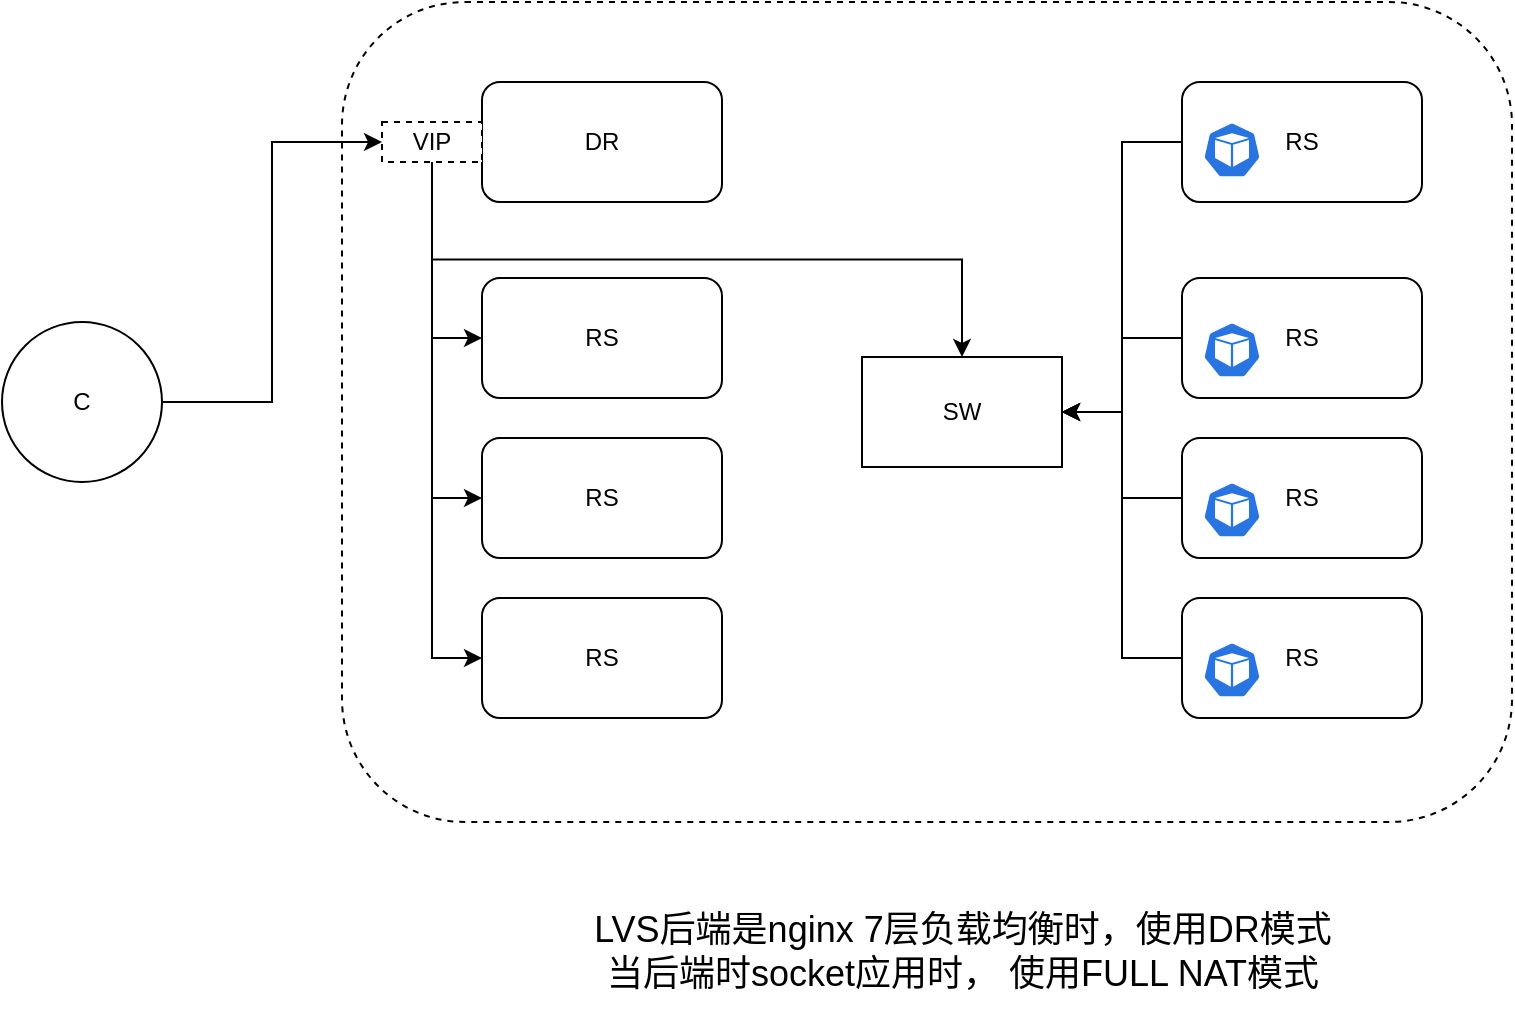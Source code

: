 <mxfile version="16.1.2" type="device"><diagram id="PTZsHCB3CAhgSk-BPXyP" name="第 1 页"><mxGraphModel dx="1106" dy="841" grid="1" gridSize="10" guides="1" tooltips="1" connect="1" arrows="1" fold="1" page="1" pageScale="1" pageWidth="827" pageHeight="1169" math="0" shadow="0"><root><mxCell id="0"/><mxCell id="1" parent="0"/><mxCell id="JL0SB9ZkhiagUbo2iWCX-13" value="" style="rounded=1;whiteSpace=wrap;html=1;dashed=1;fillColor=none;" vertex="1" parent="1"><mxGeometry x="313" y="140" width="585" height="410" as="geometry"/></mxCell><mxCell id="JL0SB9ZkhiagUbo2iWCX-9" style="edgeStyle=orthogonalEdgeStyle;rounded=0;orthogonalLoop=1;jettySize=auto;html=1;entryX=0;entryY=0.5;entryDx=0;entryDy=0;" edge="1" parent="1" source="JL0SB9ZkhiagUbo2iWCX-1" target="JL0SB9ZkhiagUbo2iWCX-8"><mxGeometry relative="1" as="geometry"/></mxCell><mxCell id="JL0SB9ZkhiagUbo2iWCX-1" value="C" style="ellipse;whiteSpace=wrap;html=1;aspect=fixed;" vertex="1" parent="1"><mxGeometry x="143" y="300" width="80" height="80" as="geometry"/></mxCell><mxCell id="JL0SB9ZkhiagUbo2iWCX-2" value="DR" style="rounded=1;whiteSpace=wrap;html=1;" vertex="1" parent="1"><mxGeometry x="383" y="180" width="120" height="60" as="geometry"/></mxCell><mxCell id="JL0SB9ZkhiagUbo2iWCX-3" value="RS" style="rounded=1;whiteSpace=wrap;html=1;" vertex="1" parent="1"><mxGeometry x="383" y="438" width="120" height="60" as="geometry"/></mxCell><mxCell id="JL0SB9ZkhiagUbo2iWCX-4" value="RS" style="rounded=1;whiteSpace=wrap;html=1;" vertex="1" parent="1"><mxGeometry x="383" y="358" width="120" height="60" as="geometry"/></mxCell><mxCell id="JL0SB9ZkhiagUbo2iWCX-5" value="RS" style="rounded=1;whiteSpace=wrap;html=1;" vertex="1" parent="1"><mxGeometry x="383" y="278" width="120" height="60" as="geometry"/></mxCell><mxCell id="JL0SB9ZkhiagUbo2iWCX-15" style="edgeStyle=orthogonalEdgeStyle;rounded=0;orthogonalLoop=1;jettySize=auto;html=1;entryX=0;entryY=0.5;entryDx=0;entryDy=0;" edge="1" parent="1" source="JL0SB9ZkhiagUbo2iWCX-8" target="JL0SB9ZkhiagUbo2iWCX-5"><mxGeometry relative="1" as="geometry"/></mxCell><mxCell id="JL0SB9ZkhiagUbo2iWCX-16" style="edgeStyle=orthogonalEdgeStyle;rounded=0;orthogonalLoop=1;jettySize=auto;html=1;entryX=0;entryY=0.5;entryDx=0;entryDy=0;" edge="1" parent="1" source="JL0SB9ZkhiagUbo2iWCX-8" target="JL0SB9ZkhiagUbo2iWCX-4"><mxGeometry relative="1" as="geometry"/></mxCell><mxCell id="JL0SB9ZkhiagUbo2iWCX-17" style="edgeStyle=orthogonalEdgeStyle;rounded=0;orthogonalLoop=1;jettySize=auto;html=1;entryX=0;entryY=0.5;entryDx=0;entryDy=0;" edge="1" parent="1" source="JL0SB9ZkhiagUbo2iWCX-8" target="JL0SB9ZkhiagUbo2iWCX-3"><mxGeometry relative="1" as="geometry"/></mxCell><mxCell id="JL0SB9ZkhiagUbo2iWCX-18" style="edgeStyle=orthogonalEdgeStyle;rounded=0;orthogonalLoop=1;jettySize=auto;html=1;exitX=0.5;exitY=1;exitDx=0;exitDy=0;" edge="1" parent="1" source="JL0SB9ZkhiagUbo2iWCX-8" target="JL0SB9ZkhiagUbo2iWCX-14"><mxGeometry relative="1" as="geometry"/></mxCell><mxCell id="JL0SB9ZkhiagUbo2iWCX-8" value="VIP" style="rounded=0;whiteSpace=wrap;html=1;dashed=1;" vertex="1" parent="1"><mxGeometry x="333" y="200" width="50" height="20" as="geometry"/></mxCell><mxCell id="JL0SB9ZkhiagUbo2iWCX-14" value="SW" style="rounded=0;whiteSpace=wrap;html=1;fillColor=none;" vertex="1" parent="1"><mxGeometry x="573" y="317.5" width="100" height="55" as="geometry"/></mxCell><mxCell id="JL0SB9ZkhiagUbo2iWCX-26" style="edgeStyle=orthogonalEdgeStyle;rounded=0;orthogonalLoop=1;jettySize=auto;html=1;entryX=1;entryY=0.5;entryDx=0;entryDy=0;" edge="1" parent="1" source="JL0SB9ZkhiagUbo2iWCX-19" target="JL0SB9ZkhiagUbo2iWCX-14"><mxGeometry relative="1" as="geometry"/></mxCell><mxCell id="JL0SB9ZkhiagUbo2iWCX-19" value="RS" style="rounded=1;whiteSpace=wrap;html=1;" vertex="1" parent="1"><mxGeometry x="733" y="438" width="120" height="60" as="geometry"/></mxCell><mxCell id="JL0SB9ZkhiagUbo2iWCX-25" style="edgeStyle=orthogonalEdgeStyle;rounded=0;orthogonalLoop=1;jettySize=auto;html=1;entryX=1;entryY=0.5;entryDx=0;entryDy=0;" edge="1" parent="1" source="JL0SB9ZkhiagUbo2iWCX-20" target="JL0SB9ZkhiagUbo2iWCX-14"><mxGeometry relative="1" as="geometry"/></mxCell><mxCell id="JL0SB9ZkhiagUbo2iWCX-20" value="RS" style="rounded=1;whiteSpace=wrap;html=1;" vertex="1" parent="1"><mxGeometry x="733" y="358" width="120" height="60" as="geometry"/></mxCell><mxCell id="JL0SB9ZkhiagUbo2iWCX-24" style="edgeStyle=orthogonalEdgeStyle;rounded=0;orthogonalLoop=1;jettySize=auto;html=1;entryX=1;entryY=0.5;entryDx=0;entryDy=0;" edge="1" parent="1" source="JL0SB9ZkhiagUbo2iWCX-21" target="JL0SB9ZkhiagUbo2iWCX-14"><mxGeometry relative="1" as="geometry"/></mxCell><mxCell id="JL0SB9ZkhiagUbo2iWCX-21" value="RS" style="rounded=1;whiteSpace=wrap;html=1;" vertex="1" parent="1"><mxGeometry x="733" y="278" width="120" height="60" as="geometry"/></mxCell><mxCell id="JL0SB9ZkhiagUbo2iWCX-23" style="edgeStyle=orthogonalEdgeStyle;rounded=0;orthogonalLoop=1;jettySize=auto;html=1;entryX=1;entryY=0.5;entryDx=0;entryDy=0;" edge="1" parent="1" source="JL0SB9ZkhiagUbo2iWCX-22" target="JL0SB9ZkhiagUbo2iWCX-14"><mxGeometry relative="1" as="geometry"/></mxCell><mxCell id="JL0SB9ZkhiagUbo2iWCX-22" value="RS" style="rounded=1;whiteSpace=wrap;html=1;" vertex="1" parent="1"><mxGeometry x="733" y="180" width="120" height="60" as="geometry"/></mxCell><mxCell id="JL0SB9ZkhiagUbo2iWCX-27" value="" style="sketch=0;html=1;dashed=0;whitespace=wrap;fillColor=#2875E2;strokeColor=#ffffff;points=[[0.005,0.63,0],[0.1,0.2,0],[0.9,0.2,0],[0.5,0,0],[0.995,0.63,0],[0.72,0.99,0],[0.5,1,0],[0.28,0.99,0]];shape=mxgraph.kubernetes.icon;prIcon=pod" vertex="1" parent="1"><mxGeometry x="743" y="460" width="30" height="28" as="geometry"/></mxCell><mxCell id="JL0SB9ZkhiagUbo2iWCX-28" value="" style="sketch=0;html=1;dashed=0;whitespace=wrap;fillColor=#2875E2;strokeColor=#ffffff;points=[[0.005,0.63,0],[0.1,0.2,0],[0.9,0.2,0],[0.5,0,0],[0.995,0.63,0],[0.72,0.99,0],[0.5,1,0],[0.28,0.99,0]];shape=mxgraph.kubernetes.icon;prIcon=pod" vertex="1" parent="1"><mxGeometry x="743" y="380" width="30" height="28" as="geometry"/></mxCell><mxCell id="JL0SB9ZkhiagUbo2iWCX-29" value="" style="sketch=0;html=1;dashed=0;whitespace=wrap;fillColor=#2875E2;strokeColor=#ffffff;points=[[0.005,0.63,0],[0.1,0.2,0],[0.9,0.2,0],[0.5,0,0],[0.995,0.63,0],[0.72,0.99,0],[0.5,1,0],[0.28,0.99,0]];shape=mxgraph.kubernetes.icon;prIcon=pod" vertex="1" parent="1"><mxGeometry x="743" y="300" width="30" height="28" as="geometry"/></mxCell><mxCell id="JL0SB9ZkhiagUbo2iWCX-30" value="" style="sketch=0;html=1;dashed=0;whitespace=wrap;fillColor=#2875E2;strokeColor=#ffffff;points=[[0.005,0.63,0],[0.1,0.2,0],[0.9,0.2,0],[0.5,0,0],[0.995,0.63,0],[0.72,0.99,0],[0.5,1,0],[0.28,0.99,0]];shape=mxgraph.kubernetes.icon;prIcon=pod" vertex="1" parent="1"><mxGeometry x="743" y="200" width="30" height="28" as="geometry"/></mxCell><mxCell id="JL0SB9ZkhiagUbo2iWCX-31" value="&lt;font style=&quot;font-size: 18px&quot;&gt;LVS后端是nginx 7层负载均衡时，使用DR模式&lt;br&gt;当后端时socket应用时， 使用FULL NAT模式&lt;/font&gt;" style="text;html=1;strokeColor=none;fillColor=none;align=center;verticalAlign=middle;whiteSpace=wrap;rounded=0;" vertex="1" parent="1"><mxGeometry x="421.75" y="580" width="402.5" height="70" as="geometry"/></mxCell></root></mxGraphModel></diagram></mxfile>